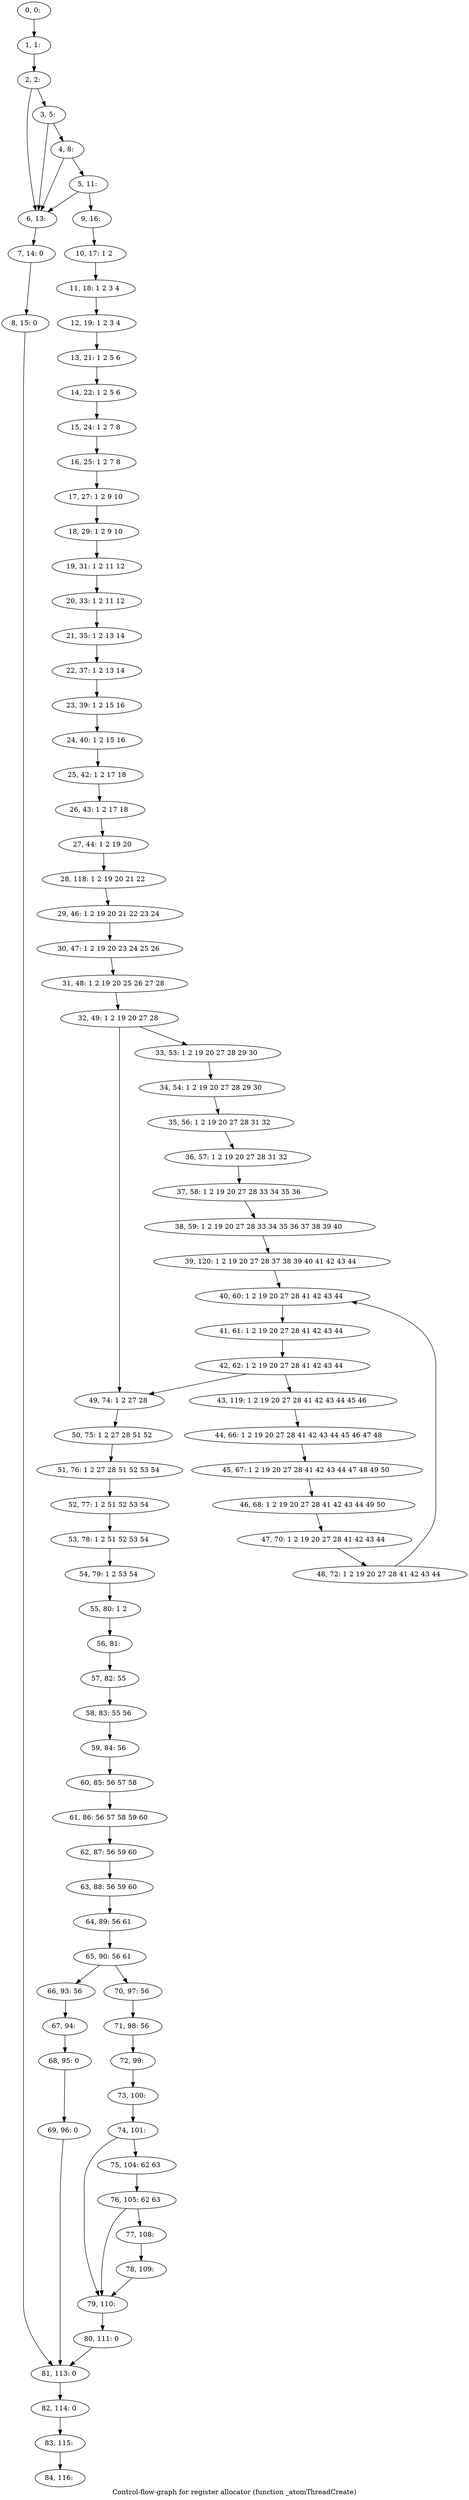 digraph G {
graph [label="Control-flow-graph for register allocator (function _atomThreadCreate)"]
0[label="0, 0: "];
1[label="1, 1: "];
2[label="2, 2: "];
3[label="3, 5: "];
4[label="4, 8: "];
5[label="5, 11: "];
6[label="6, 13: "];
7[label="7, 14: 0 "];
8[label="8, 15: 0 "];
9[label="9, 16: "];
10[label="10, 17: 1 2 "];
11[label="11, 18: 1 2 3 4 "];
12[label="12, 19: 1 2 3 4 "];
13[label="13, 21: 1 2 5 6 "];
14[label="14, 22: 1 2 5 6 "];
15[label="15, 24: 1 2 7 8 "];
16[label="16, 25: 1 2 7 8 "];
17[label="17, 27: 1 2 9 10 "];
18[label="18, 29: 1 2 9 10 "];
19[label="19, 31: 1 2 11 12 "];
20[label="20, 33: 1 2 11 12 "];
21[label="21, 35: 1 2 13 14 "];
22[label="22, 37: 1 2 13 14 "];
23[label="23, 39: 1 2 15 16 "];
24[label="24, 40: 1 2 15 16 "];
25[label="25, 42: 1 2 17 18 "];
26[label="26, 43: 1 2 17 18 "];
27[label="27, 44: 1 2 19 20 "];
28[label="28, 118: 1 2 19 20 21 22 "];
29[label="29, 46: 1 2 19 20 21 22 23 24 "];
30[label="30, 47: 1 2 19 20 23 24 25 26 "];
31[label="31, 48: 1 2 19 20 25 26 27 28 "];
32[label="32, 49: 1 2 19 20 27 28 "];
33[label="33, 53: 1 2 19 20 27 28 29 30 "];
34[label="34, 54: 1 2 19 20 27 28 29 30 "];
35[label="35, 56: 1 2 19 20 27 28 31 32 "];
36[label="36, 57: 1 2 19 20 27 28 31 32 "];
37[label="37, 58: 1 2 19 20 27 28 33 34 35 36 "];
38[label="38, 59: 1 2 19 20 27 28 33 34 35 36 37 38 39 40 "];
39[label="39, 120: 1 2 19 20 27 28 37 38 39 40 41 42 43 44 "];
40[label="40, 60: 1 2 19 20 27 28 41 42 43 44 "];
41[label="41, 61: 1 2 19 20 27 28 41 42 43 44 "];
42[label="42, 62: 1 2 19 20 27 28 41 42 43 44 "];
43[label="43, 119: 1 2 19 20 27 28 41 42 43 44 45 46 "];
44[label="44, 66: 1 2 19 20 27 28 41 42 43 44 45 46 47 48 "];
45[label="45, 67: 1 2 19 20 27 28 41 42 43 44 47 48 49 50 "];
46[label="46, 68: 1 2 19 20 27 28 41 42 43 44 49 50 "];
47[label="47, 70: 1 2 19 20 27 28 41 42 43 44 "];
48[label="48, 72: 1 2 19 20 27 28 41 42 43 44 "];
49[label="49, 74: 1 2 27 28 "];
50[label="50, 75: 1 2 27 28 51 52 "];
51[label="51, 76: 1 2 27 28 51 52 53 54 "];
52[label="52, 77: 1 2 51 52 53 54 "];
53[label="53, 78: 1 2 51 52 53 54 "];
54[label="54, 79: 1 2 53 54 "];
55[label="55, 80: 1 2 "];
56[label="56, 81: "];
57[label="57, 82: 55 "];
58[label="58, 83: 55 56 "];
59[label="59, 84: 56 "];
60[label="60, 85: 56 57 58 "];
61[label="61, 86: 56 57 58 59 60 "];
62[label="62, 87: 56 59 60 "];
63[label="63, 88: 56 59 60 "];
64[label="64, 89: 56 61 "];
65[label="65, 90: 56 61 "];
66[label="66, 93: 56 "];
67[label="67, 94: "];
68[label="68, 95: 0 "];
69[label="69, 96: 0 "];
70[label="70, 97: 56 "];
71[label="71, 98: 56 "];
72[label="72, 99: "];
73[label="73, 100: "];
74[label="74, 101: "];
75[label="75, 104: 62 63 "];
76[label="76, 105: 62 63 "];
77[label="77, 108: "];
78[label="78, 109: "];
79[label="79, 110: "];
80[label="80, 111: 0 "];
81[label="81, 113: 0 "];
82[label="82, 114: 0 "];
83[label="83, 115: "];
84[label="84, 116: "];
0->1 ;
1->2 ;
2->3 ;
2->6 ;
3->4 ;
3->6 ;
4->5 ;
4->6 ;
5->6 ;
5->9 ;
6->7 ;
7->8 ;
8->81 ;
9->10 ;
10->11 ;
11->12 ;
12->13 ;
13->14 ;
14->15 ;
15->16 ;
16->17 ;
17->18 ;
18->19 ;
19->20 ;
20->21 ;
21->22 ;
22->23 ;
23->24 ;
24->25 ;
25->26 ;
26->27 ;
27->28 ;
28->29 ;
29->30 ;
30->31 ;
31->32 ;
32->33 ;
32->49 ;
33->34 ;
34->35 ;
35->36 ;
36->37 ;
37->38 ;
38->39 ;
39->40 ;
40->41 ;
41->42 ;
42->43 ;
42->49 ;
43->44 ;
44->45 ;
45->46 ;
46->47 ;
47->48 ;
48->40 ;
49->50 ;
50->51 ;
51->52 ;
52->53 ;
53->54 ;
54->55 ;
55->56 ;
56->57 ;
57->58 ;
58->59 ;
59->60 ;
60->61 ;
61->62 ;
62->63 ;
63->64 ;
64->65 ;
65->66 ;
65->70 ;
66->67 ;
67->68 ;
68->69 ;
69->81 ;
70->71 ;
71->72 ;
72->73 ;
73->74 ;
74->75 ;
74->79 ;
75->76 ;
76->77 ;
76->79 ;
77->78 ;
78->79 ;
79->80 ;
80->81 ;
81->82 ;
82->83 ;
83->84 ;
}
